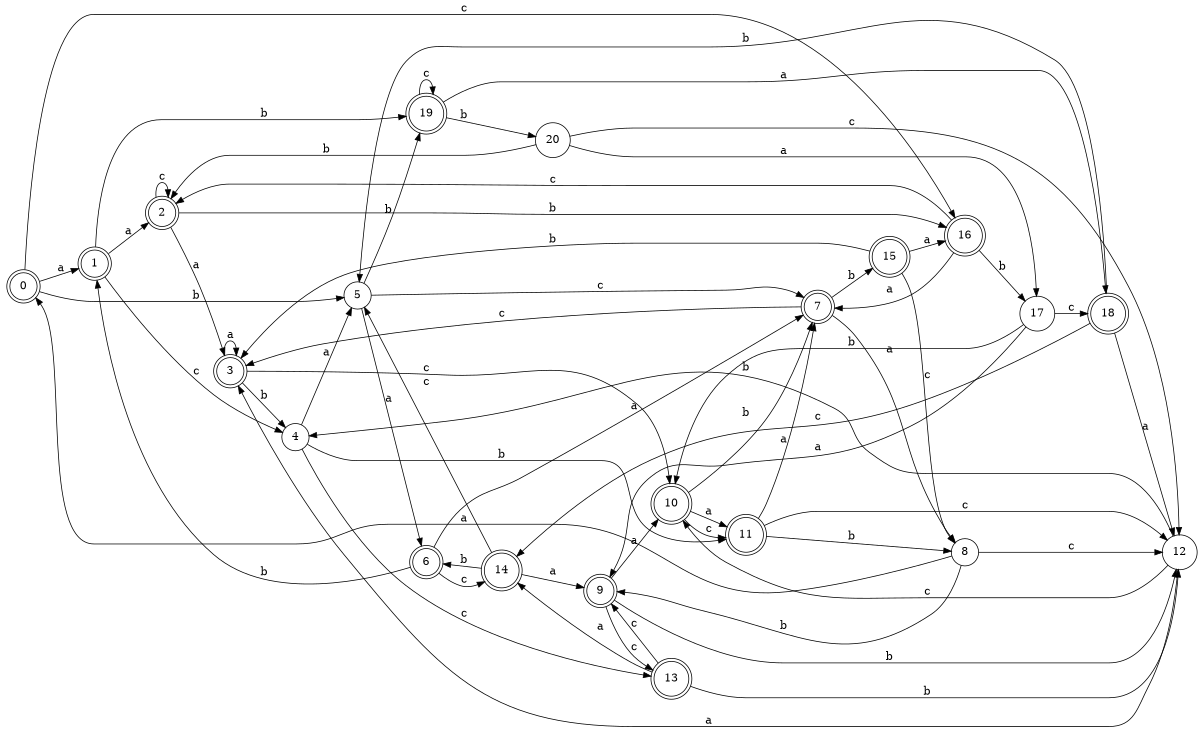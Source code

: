 digraph n17_2 {
__start0 [label="" shape="none"];

rankdir=LR;
size="8,5";

s0 [style="rounded,filled", color="black", fillcolor="white" shape="doublecircle", label="0"];
s1 [style="rounded,filled", color="black", fillcolor="white" shape="doublecircle", label="1"];
s2 [style="rounded,filled", color="black", fillcolor="white" shape="doublecircle", label="2"];
s3 [style="rounded,filled", color="black", fillcolor="white" shape="doublecircle", label="3"];
s4 [style="filled", color="black", fillcolor="white" shape="circle", label="4"];
s5 [style="filled", color="black", fillcolor="white" shape="circle", label="5"];
s6 [style="rounded,filled", color="black", fillcolor="white" shape="doublecircle", label="6"];
s7 [style="rounded,filled", color="black", fillcolor="white" shape="doublecircle", label="7"];
s8 [style="filled", color="black", fillcolor="white" shape="circle", label="8"];
s9 [style="rounded,filled", color="black", fillcolor="white" shape="doublecircle", label="9"];
s10 [style="rounded,filled", color="black", fillcolor="white" shape="doublecircle", label="10"];
s11 [style="rounded,filled", color="black", fillcolor="white" shape="doublecircle", label="11"];
s12 [style="filled", color="black", fillcolor="white" shape="circle", label="12"];
s13 [style="rounded,filled", color="black", fillcolor="white" shape="doublecircle", label="13"];
s14 [style="rounded,filled", color="black", fillcolor="white" shape="doublecircle", label="14"];
s15 [style="rounded,filled", color="black", fillcolor="white" shape="doublecircle", label="15"];
s16 [style="rounded,filled", color="black", fillcolor="white" shape="doublecircle", label="16"];
s17 [style="filled", color="black", fillcolor="white" shape="circle", label="17"];
s18 [style="rounded,filled", color="black", fillcolor="white" shape="doublecircle", label="18"];
s19 [style="rounded,filled", color="black", fillcolor="white" shape="doublecircle", label="19"];
s20 [style="filled", color="black", fillcolor="white" shape="circle", label="20"];
s0 -> s1 [label="a"];
s0 -> s5 [label="b"];
s0 -> s16 [label="c"];
s1 -> s2 [label="a"];
s1 -> s19 [label="b"];
s1 -> s4 [label="c"];
s2 -> s3 [label="a"];
s2 -> s16 [label="b"];
s2 -> s2 [label="c"];
s3 -> s3 [label="a"];
s3 -> s4 [label="b"];
s3 -> s10 [label="c"];
s4 -> s5 [label="a"];
s4 -> s11 [label="b"];
s4 -> s13 [label="c"];
s5 -> s6 [label="a"];
s5 -> s19 [label="b"];
s5 -> s7 [label="c"];
s6 -> s7 [label="a"];
s6 -> s1 [label="b"];
s6 -> s14 [label="c"];
s7 -> s8 [label="a"];
s7 -> s15 [label="b"];
s7 -> s3 [label="c"];
s8 -> s0 [label="a"];
s8 -> s9 [label="b"];
s8 -> s12 [label="c"];
s9 -> s10 [label="a"];
s9 -> s12 [label="b"];
s9 -> s13 [label="c"];
s10 -> s11 [label="a"];
s10 -> s7 [label="b"];
s10 -> s11 [label="c"];
s11 -> s7 [label="a"];
s11 -> s8 [label="b"];
s11 -> s12 [label="c"];
s12 -> s3 [label="a"];
s12 -> s4 [label="b"];
s12 -> s10 [label="c"];
s13 -> s14 [label="a"];
s13 -> s12 [label="b"];
s13 -> s9 [label="c"];
s14 -> s9 [label="a"];
s14 -> s6 [label="b"];
s14 -> s5 [label="c"];
s15 -> s16 [label="a"];
s15 -> s3 [label="b"];
s15 -> s8 [label="c"];
s16 -> s7 [label="a"];
s16 -> s17 [label="b"];
s16 -> s2 [label="c"];
s17 -> s9 [label="a"];
s17 -> s10 [label="b"];
s17 -> s18 [label="c"];
s18 -> s12 [label="a"];
s18 -> s5 [label="b"];
s18 -> s14 [label="c"];
s19 -> s18 [label="a"];
s19 -> s20 [label="b"];
s19 -> s19 [label="c"];
s20 -> s17 [label="a"];
s20 -> s2 [label="b"];
s20 -> s12 [label="c"];

}